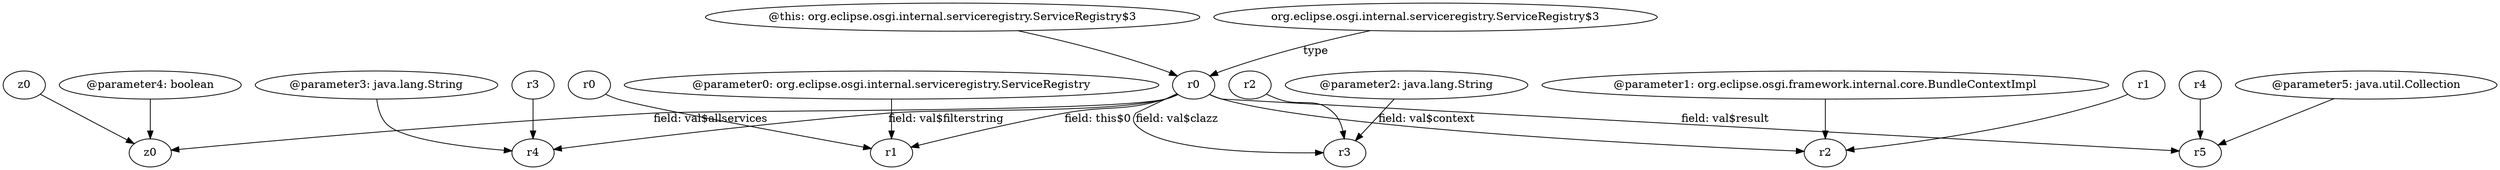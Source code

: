 digraph g {
0[label="@parameter4: boolean"]
1[label="z0"]
0->1[label=""]
2[label="z0"]
2->1[label=""]
3[label="r0"]
4[label="r4"]
3->4[label="field: val$filterstring"]
5[label="r1"]
3->5[label="field: this$0"]
3->1[label="field: val$allservices"]
6[label="@parameter3: java.lang.String"]
6->4[label=""]
7[label="r3"]
3->7[label="field: val$clazz"]
8[label="r2"]
3->8[label="field: val$context"]
9[label="r4"]
10[label="r5"]
9->10[label=""]
11[label="@parameter2: java.lang.String"]
11->7[label=""]
12[label="@parameter5: java.util.Collection"]
12->10[label=""]
3->10[label="field: val$result"]
13[label="r1"]
13->8[label=""]
14[label="r3"]
14->4[label=""]
15[label="@parameter0: org.eclipse.osgi.internal.serviceregistry.ServiceRegistry"]
15->5[label=""]
16[label="@parameter1: org.eclipse.osgi.framework.internal.core.BundleContextImpl"]
16->8[label=""]
17[label="@this: org.eclipse.osgi.internal.serviceregistry.ServiceRegistry$3"]
17->3[label=""]
18[label="org.eclipse.osgi.internal.serviceregistry.ServiceRegistry$3"]
18->3[label="type"]
19[label="r0"]
19->5[label=""]
20[label="r2"]
20->7[label=""]
}